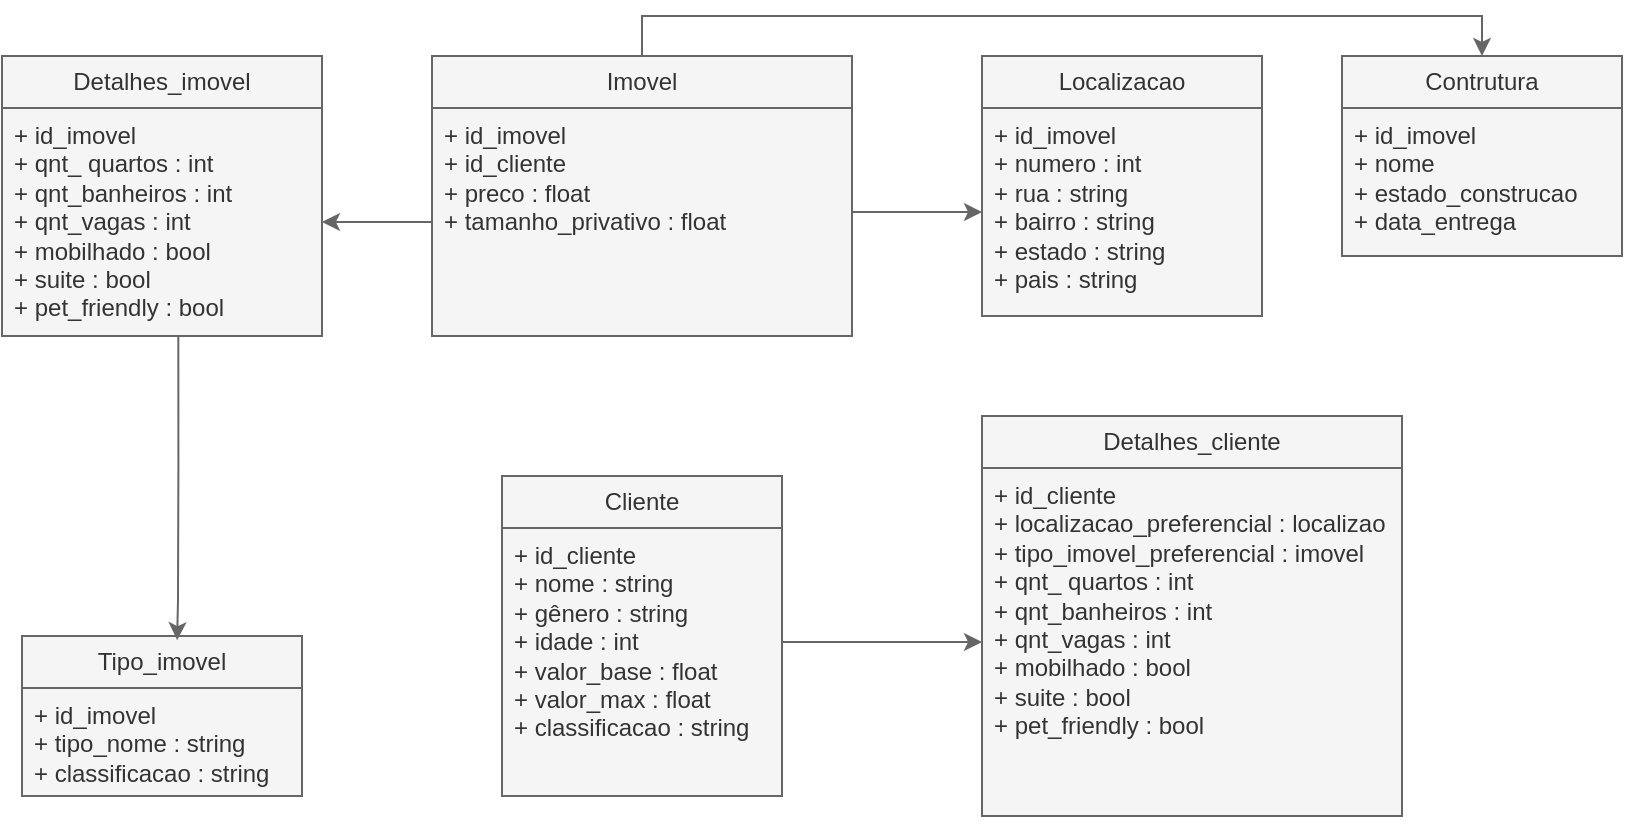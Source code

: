 <mxfile version="21.2.9" type="github">
  <diagram id="C5RBs43oDa-KdzZeNtuy" name="Page-1">
    <mxGraphModel dx="1779" dy="526" grid="1" gridSize="10" guides="1" tooltips="1" connect="1" arrows="1" fold="1" page="1" pageScale="1" pageWidth="827" pageHeight="1169" math="0" shadow="0">
      <root>
        <mxCell id="WIyWlLk6GJQsqaUBKTNV-0" />
        <mxCell id="WIyWlLk6GJQsqaUBKTNV-1" parent="WIyWlLk6GJQsqaUBKTNV-0" />
        <mxCell id="pt_M3kR0GjpwDkTq6W2H-54" style="edgeStyle=orthogonalEdgeStyle;rounded=0;orthogonalLoop=1;jettySize=auto;html=1;entryX=0.5;entryY=0;entryDx=0;entryDy=0;fillColor=#f5f5f5;strokeColor=#666666;" edge="1" parent="WIyWlLk6GJQsqaUBKTNV-1" source="pt_M3kR0GjpwDkTq6W2H-0" target="pt_M3kR0GjpwDkTq6W2H-52">
          <mxGeometry relative="1" as="geometry">
            <Array as="points">
              <mxPoint x="160" y="30" />
              <mxPoint x="580" y="30" />
            </Array>
          </mxGeometry>
        </mxCell>
        <mxCell id="pt_M3kR0GjpwDkTq6W2H-0" value="Imovel" style="swimlane;fontStyle=0;childLayout=stackLayout;horizontal=1;startSize=26;fillColor=#f5f5f5;horizontalStack=0;resizeParent=1;resizeParentMax=0;resizeLast=0;collapsible=1;marginBottom=0;whiteSpace=wrap;html=1;fontColor=#333333;strokeColor=#666666;" vertex="1" parent="WIyWlLk6GJQsqaUBKTNV-1">
          <mxGeometry x="55" y="50" width="210" height="140" as="geometry" />
        </mxCell>
        <mxCell id="pt_M3kR0GjpwDkTq6W2H-3" value="+ id_imovel&lt;br&gt;+ id_cliente&lt;br&gt;+ preco : float&lt;br&gt;+ tamanho_privativo : float" style="text;strokeColor=#666666;fillColor=#f5f5f5;align=left;verticalAlign=top;spacingLeft=4;spacingRight=4;overflow=hidden;rotatable=0;points=[[0,0.5],[1,0.5]];portConstraint=eastwest;whiteSpace=wrap;html=1;fontColor=#333333;" vertex="1" parent="pt_M3kR0GjpwDkTq6W2H-0">
          <mxGeometry y="26" width="210" height="114" as="geometry" />
        </mxCell>
        <mxCell id="pt_M3kR0GjpwDkTq6W2H-5" value="Localizacao" style="swimlane;fontStyle=0;childLayout=stackLayout;horizontal=1;startSize=26;fillColor=#f5f5f5;horizontalStack=0;resizeParent=1;resizeParentMax=0;resizeLast=0;collapsible=1;marginBottom=0;whiteSpace=wrap;html=1;fontColor=#333333;strokeColor=#666666;" vertex="1" parent="WIyWlLk6GJQsqaUBKTNV-1">
          <mxGeometry x="330" y="50" width="140" height="130" as="geometry">
            <mxRectangle x="260" y="50" width="100" height="30" as="alternateBounds" />
          </mxGeometry>
        </mxCell>
        <mxCell id="pt_M3kR0GjpwDkTq6W2H-6" value="+ id_imovel&lt;br&gt;+ numero : int&lt;br&gt;+ rua : string&lt;br&gt;+ bairro : string&lt;br&gt;+ estado : string&lt;br&gt;+ pais : string" style="text;strokeColor=#666666;fillColor=#f5f5f5;align=left;verticalAlign=top;spacingLeft=4;spacingRight=4;overflow=hidden;rotatable=0;points=[[0,0.5],[1,0.5]];portConstraint=eastwest;whiteSpace=wrap;html=1;fontColor=#333333;" vertex="1" parent="pt_M3kR0GjpwDkTq6W2H-5">
          <mxGeometry y="26" width="140" height="104" as="geometry" />
        </mxCell>
        <mxCell id="pt_M3kR0GjpwDkTq6W2H-9" value="Tipo_imovel" style="swimlane;fontStyle=0;childLayout=stackLayout;horizontal=1;startSize=26;fillColor=#f5f5f5;horizontalStack=0;resizeParent=1;resizeParentMax=0;resizeLast=0;collapsible=1;marginBottom=0;whiteSpace=wrap;html=1;fontColor=#333333;strokeColor=#666666;" vertex="1" parent="WIyWlLk6GJQsqaUBKTNV-1">
          <mxGeometry x="-150" y="340" width="140" height="80" as="geometry">
            <mxRectangle x="260" y="50" width="100" height="30" as="alternateBounds" />
          </mxGeometry>
        </mxCell>
        <mxCell id="pt_M3kR0GjpwDkTq6W2H-10" value="+ id_imovel&lt;br&gt;+ tipo_nome : string&lt;br&gt;+ classificacao : string" style="text;strokeColor=#666666;fillColor=#f5f5f5;align=left;verticalAlign=top;spacingLeft=4;spacingRight=4;overflow=hidden;rotatable=0;points=[[0,0.5],[1,0.5]];portConstraint=eastwest;whiteSpace=wrap;html=1;fontColor=#333333;" vertex="1" parent="pt_M3kR0GjpwDkTq6W2H-9">
          <mxGeometry y="26" width="140" height="54" as="geometry" />
        </mxCell>
        <mxCell id="pt_M3kR0GjpwDkTq6W2H-23" value="Cliente" style="swimlane;fontStyle=0;childLayout=stackLayout;horizontal=1;startSize=26;fillColor=#f5f5f5;horizontalStack=0;resizeParent=1;resizeParentMax=0;resizeLast=0;collapsible=1;marginBottom=0;whiteSpace=wrap;html=1;fontColor=#333333;strokeColor=#666666;" vertex="1" parent="WIyWlLk6GJQsqaUBKTNV-1">
          <mxGeometry x="90" y="260" width="140" height="160" as="geometry">
            <mxRectangle x="260" y="50" width="100" height="30" as="alternateBounds" />
          </mxGeometry>
        </mxCell>
        <mxCell id="pt_M3kR0GjpwDkTq6W2H-25" value="+ id_cliente&lt;br&gt;+ nome : string&lt;br&gt;+ gênero : string&lt;br&gt;+ idade : int&lt;br&gt;+ valor_base : float&lt;br&gt;+ valor_max : float&lt;br&gt;+ classificacao : string" style="text;strokeColor=#666666;fillColor=#f5f5f5;align=left;verticalAlign=top;spacingLeft=4;spacingRight=4;overflow=hidden;rotatable=0;points=[[0,0.5],[1,0.5]];portConstraint=eastwest;whiteSpace=wrap;html=1;fontColor=#333333;" vertex="1" parent="pt_M3kR0GjpwDkTq6W2H-23">
          <mxGeometry y="26" width="140" height="134" as="geometry" />
        </mxCell>
        <mxCell id="pt_M3kR0GjpwDkTq6W2H-30" value="Detalhes_cliente" style="swimlane;fontStyle=0;childLayout=stackLayout;horizontal=1;startSize=26;fillColor=#f5f5f5;horizontalStack=0;resizeParent=1;resizeParentMax=0;resizeLast=0;collapsible=1;marginBottom=0;whiteSpace=wrap;html=1;fontColor=#333333;strokeColor=#666666;" vertex="1" parent="WIyWlLk6GJQsqaUBKTNV-1">
          <mxGeometry x="330" y="230" width="210" height="200" as="geometry">
            <mxRectangle x="260" y="50" width="100" height="30" as="alternateBounds" />
          </mxGeometry>
        </mxCell>
        <mxCell id="pt_M3kR0GjpwDkTq6W2H-31" value="+ id_cliente&lt;br&gt;+ localizacao_preferencial&amp;nbsp;: localizao&lt;br&gt;+ tipo_imovel_preferencial : imovel&lt;br&gt;+ qnt_ quartos : int&lt;br&gt;+ qnt_banheiros : int&lt;br&gt;+ qnt_vagas : int&lt;br&gt;+ mobilhado : bool&lt;br&gt;+ suite : bool&lt;br&gt;+ pet_friendly : bool" style="text;strokeColor=#666666;fillColor=#f5f5f5;align=left;verticalAlign=top;spacingLeft=4;spacingRight=4;overflow=hidden;rotatable=0;points=[[0,0.5],[1,0.5]];portConstraint=eastwest;whiteSpace=wrap;html=1;fontColor=#333333;" vertex="1" parent="pt_M3kR0GjpwDkTq6W2H-30">
          <mxGeometry y="26" width="210" height="174" as="geometry" />
        </mxCell>
        <mxCell id="pt_M3kR0GjpwDkTq6W2H-32" value="Detalhes_imovel" style="swimlane;fontStyle=0;childLayout=stackLayout;horizontal=1;startSize=26;fillColor=#f5f5f5;horizontalStack=0;resizeParent=1;resizeParentMax=0;resizeLast=0;collapsible=1;marginBottom=0;whiteSpace=wrap;html=1;fontColor=#333333;strokeColor=#666666;" vertex="1" parent="WIyWlLk6GJQsqaUBKTNV-1">
          <mxGeometry x="-160" y="50" width="160" height="140" as="geometry">
            <mxRectangle x="260" y="50" width="100" height="30" as="alternateBounds" />
          </mxGeometry>
        </mxCell>
        <mxCell id="pt_M3kR0GjpwDkTq6W2H-33" value="+ id_imovel&lt;br&gt;+ qnt_ quartos : int&lt;br&gt;+ qnt_banheiros : int&lt;br&gt;+ qnt_vagas : int&lt;br&gt;+ mobilhado : bool&lt;br&gt;+ suite : bool&lt;br&gt;+ pet_friendly : bool" style="text;strokeColor=#666666;fillColor=#f5f5f5;align=left;verticalAlign=top;spacingLeft=4;spacingRight=4;overflow=hidden;rotatable=0;points=[[0,0.5],[1,0.5]];portConstraint=eastwest;whiteSpace=wrap;html=1;fontColor=#333333;" vertex="1" parent="pt_M3kR0GjpwDkTq6W2H-32">
          <mxGeometry y="26" width="160" height="114" as="geometry" />
        </mxCell>
        <mxCell id="pt_M3kR0GjpwDkTq6W2H-37" style="edgeStyle=orthogonalEdgeStyle;rounded=0;orthogonalLoop=1;jettySize=auto;html=1;entryX=0.554;entryY=0.026;entryDx=0;entryDy=0;entryPerimeter=0;exitX=0.551;exitY=0.996;exitDx=0;exitDy=0;exitPerimeter=0;fillColor=#f5f5f5;strokeColor=#666666;" edge="1" parent="WIyWlLk6GJQsqaUBKTNV-1" source="pt_M3kR0GjpwDkTq6W2H-33" target="pt_M3kR0GjpwDkTq6W2H-9">
          <mxGeometry relative="1" as="geometry">
            <Array as="points">
              <mxPoint x="-72" y="255" />
              <mxPoint x="-72" y="322" />
              <mxPoint x="-72" y="322" />
            </Array>
          </mxGeometry>
        </mxCell>
        <mxCell id="pt_M3kR0GjpwDkTq6W2H-44" value="" style="edgeStyle=orthogonalEdgeStyle;rounded=0;orthogonalLoop=1;jettySize=auto;html=1;fillColor=#f5f5f5;strokeColor=#666666;" edge="1" parent="WIyWlLk6GJQsqaUBKTNV-1" source="pt_M3kR0GjpwDkTq6W2H-3" target="pt_M3kR0GjpwDkTq6W2H-6">
          <mxGeometry relative="1" as="geometry">
            <Array as="points">
              <mxPoint x="280" y="128" />
              <mxPoint x="280" y="128" />
            </Array>
          </mxGeometry>
        </mxCell>
        <mxCell id="pt_M3kR0GjpwDkTq6W2H-45" value="" style="edgeStyle=orthogonalEdgeStyle;rounded=0;orthogonalLoop=1;jettySize=auto;html=1;fillColor=#f5f5f5;strokeColor=#666666;" edge="1" parent="WIyWlLk6GJQsqaUBKTNV-1" source="pt_M3kR0GjpwDkTq6W2H-3" target="pt_M3kR0GjpwDkTq6W2H-33">
          <mxGeometry relative="1" as="geometry" />
        </mxCell>
        <mxCell id="pt_M3kR0GjpwDkTq6W2H-46" value="" style="edgeStyle=orthogonalEdgeStyle;rounded=0;orthogonalLoop=1;jettySize=auto;html=1;fillColor=#f5f5f5;strokeColor=#666666;" edge="1" parent="WIyWlLk6GJQsqaUBKTNV-1" source="pt_M3kR0GjpwDkTq6W2H-25" target="pt_M3kR0GjpwDkTq6W2H-31">
          <mxGeometry relative="1" as="geometry">
            <Array as="points">
              <mxPoint x="250" y="343" />
              <mxPoint x="250" y="343" />
            </Array>
          </mxGeometry>
        </mxCell>
        <mxCell id="pt_M3kR0GjpwDkTq6W2H-52" value="Contrutura" style="swimlane;fontStyle=0;childLayout=stackLayout;horizontal=1;startSize=26;fillColor=#f5f5f5;horizontalStack=0;resizeParent=1;resizeParentMax=0;resizeLast=0;collapsible=1;marginBottom=0;whiteSpace=wrap;html=1;fontColor=#333333;strokeColor=#666666;" vertex="1" parent="WIyWlLk6GJQsqaUBKTNV-1">
          <mxGeometry x="510" y="50" width="140" height="100" as="geometry">
            <mxRectangle x="260" y="50" width="100" height="30" as="alternateBounds" />
          </mxGeometry>
        </mxCell>
        <mxCell id="pt_M3kR0GjpwDkTq6W2H-53" value="+ id_imovel&lt;br&gt;+ nome&lt;br&gt;+ estado_construcao&lt;br&gt;+ data_entrega" style="text;strokeColor=#666666;fillColor=#f5f5f5;align=left;verticalAlign=top;spacingLeft=4;spacingRight=4;overflow=hidden;rotatable=0;points=[[0,0.5],[1,0.5]];portConstraint=eastwest;whiteSpace=wrap;html=1;fontColor=#333333;" vertex="1" parent="pt_M3kR0GjpwDkTq6W2H-52">
          <mxGeometry y="26" width="140" height="74" as="geometry" />
        </mxCell>
      </root>
    </mxGraphModel>
  </diagram>
</mxfile>
